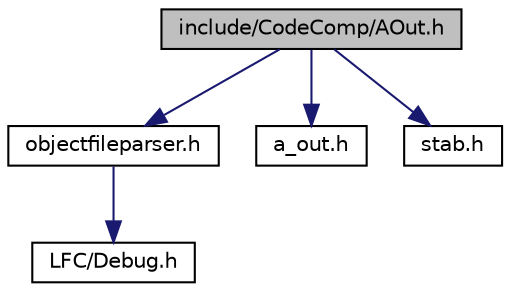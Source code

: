 digraph G
{
  edge [fontname="Helvetica",fontsize="10",labelfontname="Helvetica",labelfontsize="10"];
  node [fontname="Helvetica",fontsize="10",shape=record];
  Node1 [label="include/CodeComp/AOut.h",height=0.2,width=0.4,color="black", fillcolor="grey75", style="filled" fontcolor="black"];
  Node1 -> Node2 [color="midnightblue",fontsize="10",style="solid",fontname="Helvetica"];
  Node2 [label="objectfileparser.h",height=0.2,width=0.4,color="black", fillcolor="white", style="filled",URL="$objectfileparser_8h.html"];
  Node2 -> Node3 [color="midnightblue",fontsize="10",style="solid",fontname="Helvetica"];
  Node3 [label="LFC/Debug.h",height=0.2,width=0.4,color="black", fillcolor="white", style="filled",URL="$_debug_8h.html"];
  Node1 -> Node4 [color="midnightblue",fontsize="10",style="solid",fontname="Helvetica"];
  Node4 [label="a_out.h",height=0.2,width=0.4,color="black", fillcolor="white", style="filled",URL="$a__out_8h.html"];
  Node1 -> Node5 [color="midnightblue",fontsize="10",style="solid",fontname="Helvetica"];
  Node5 [label="stab.h",height=0.2,width=0.4,color="black", fillcolor="white", style="filled",URL="$stab_8h.html"];
}
